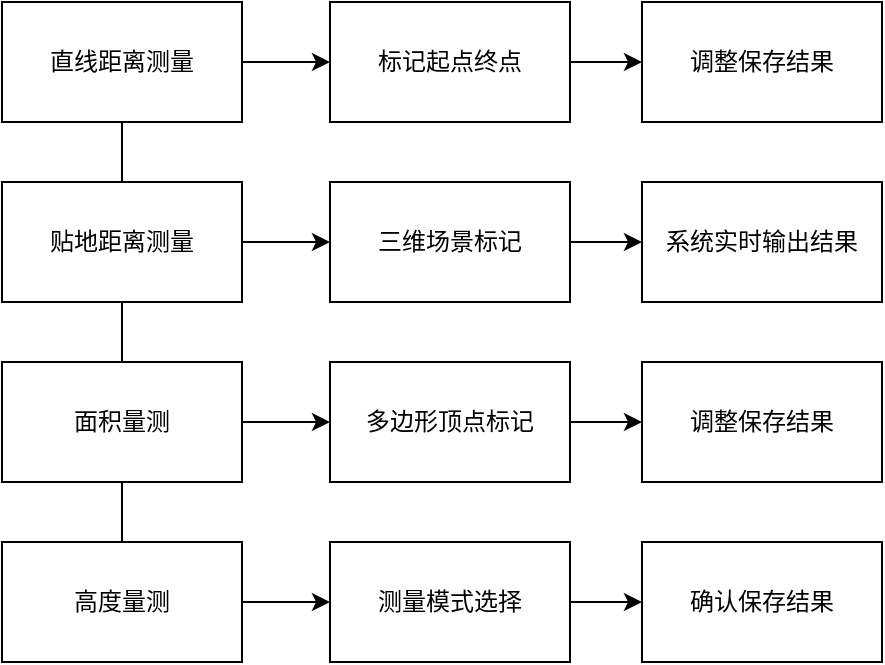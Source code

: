 <mxfile version="24.7.7">
  <diagram name="第 1 页" id="YyVgcnbKj1KslfMFZEIa">
    <mxGraphModel dx="1221" dy="725" grid="1" gridSize="10" guides="1" tooltips="1" connect="1" arrows="1" fold="1" page="1" pageScale="1" pageWidth="827" pageHeight="1169" math="0" shadow="0">
      <root>
        <mxCell id="0" />
        <mxCell id="1" parent="0" />
        <mxCell id="aAILvsh82I3loS7dKXgY-4" style="edgeStyle=orthogonalEdgeStyle;rounded=0;orthogonalLoop=1;jettySize=auto;html=1;exitX=1;exitY=0.5;exitDx=0;exitDy=0;" edge="1" parent="1" source="aAILvsh82I3loS7dKXgY-1" target="aAILvsh82I3loS7dKXgY-2">
          <mxGeometry relative="1" as="geometry" />
        </mxCell>
        <mxCell id="aAILvsh82I3loS7dKXgY-1" value="直线距离测量" style="rounded=0;whiteSpace=wrap;html=1;" vertex="1" parent="1">
          <mxGeometry x="190" y="210" width="120" height="60" as="geometry" />
        </mxCell>
        <mxCell id="aAILvsh82I3loS7dKXgY-5" style="edgeStyle=orthogonalEdgeStyle;rounded=0;orthogonalLoop=1;jettySize=auto;html=1;exitX=1;exitY=0.5;exitDx=0;exitDy=0;" edge="1" parent="1" source="aAILvsh82I3loS7dKXgY-2" target="aAILvsh82I3loS7dKXgY-3">
          <mxGeometry relative="1" as="geometry" />
        </mxCell>
        <mxCell id="aAILvsh82I3loS7dKXgY-2" value="标记起点终点" style="rounded=0;whiteSpace=wrap;html=1;" vertex="1" parent="1">
          <mxGeometry x="354" y="210" width="120" height="60" as="geometry" />
        </mxCell>
        <mxCell id="aAILvsh82I3loS7dKXgY-3" value="调整保存结果" style="rounded=0;whiteSpace=wrap;html=1;" vertex="1" parent="1">
          <mxGeometry x="510" y="210" width="120" height="60" as="geometry" />
        </mxCell>
        <mxCell id="aAILvsh82I3loS7dKXgY-9" style="edgeStyle=orthogonalEdgeStyle;rounded=0;orthogonalLoop=1;jettySize=auto;html=1;exitX=1;exitY=0.5;exitDx=0;exitDy=0;entryX=0;entryY=0.5;entryDx=0;entryDy=0;" edge="1" parent="1" source="aAILvsh82I3loS7dKXgY-6" target="aAILvsh82I3loS7dKXgY-7">
          <mxGeometry relative="1" as="geometry" />
        </mxCell>
        <mxCell id="aAILvsh82I3loS7dKXgY-21" value="" style="edgeStyle=orthogonalEdgeStyle;rounded=0;orthogonalLoop=1;jettySize=auto;html=1;endArrow=none;endFill=0;" edge="1" parent="1" source="aAILvsh82I3loS7dKXgY-6" target="aAILvsh82I3loS7dKXgY-1">
          <mxGeometry relative="1" as="geometry" />
        </mxCell>
        <mxCell id="aAILvsh82I3loS7dKXgY-22" style="edgeStyle=orthogonalEdgeStyle;rounded=0;orthogonalLoop=1;jettySize=auto;html=1;exitX=0.5;exitY=1;exitDx=0;exitDy=0;endArrow=none;endFill=0;" edge="1" parent="1" source="aAILvsh82I3loS7dKXgY-6" target="aAILvsh82I3loS7dKXgY-11">
          <mxGeometry relative="1" as="geometry" />
        </mxCell>
        <mxCell id="aAILvsh82I3loS7dKXgY-6" value="贴地距离测量" style="rounded=0;whiteSpace=wrap;html=1;" vertex="1" parent="1">
          <mxGeometry x="190" y="300" width="120" height="60" as="geometry" />
        </mxCell>
        <mxCell id="aAILvsh82I3loS7dKXgY-10" style="edgeStyle=orthogonalEdgeStyle;rounded=0;orthogonalLoop=1;jettySize=auto;html=1;exitX=1;exitY=0.5;exitDx=0;exitDy=0;" edge="1" parent="1" source="aAILvsh82I3loS7dKXgY-7" target="aAILvsh82I3loS7dKXgY-8">
          <mxGeometry relative="1" as="geometry" />
        </mxCell>
        <mxCell id="aAILvsh82I3loS7dKXgY-7" value="三维场景标记" style="rounded=0;whiteSpace=wrap;html=1;" vertex="1" parent="1">
          <mxGeometry x="354" y="300" width="120" height="60" as="geometry" />
        </mxCell>
        <mxCell id="aAILvsh82I3loS7dKXgY-8" value="系统实时输出结果" style="rounded=0;whiteSpace=wrap;html=1;" vertex="1" parent="1">
          <mxGeometry x="510" y="300" width="120" height="60" as="geometry" />
        </mxCell>
        <mxCell id="aAILvsh82I3loS7dKXgY-14" style="edgeStyle=orthogonalEdgeStyle;rounded=0;orthogonalLoop=1;jettySize=auto;html=1;exitX=1;exitY=0.5;exitDx=0;exitDy=0;entryX=0;entryY=0.5;entryDx=0;entryDy=0;" edge="1" parent="1" source="aAILvsh82I3loS7dKXgY-11" target="aAILvsh82I3loS7dKXgY-12">
          <mxGeometry relative="1" as="geometry" />
        </mxCell>
        <mxCell id="aAILvsh82I3loS7dKXgY-23" style="edgeStyle=orthogonalEdgeStyle;rounded=0;orthogonalLoop=1;jettySize=auto;html=1;exitX=0.5;exitY=1;exitDx=0;exitDy=0;endArrow=none;endFill=0;" edge="1" parent="1" source="aAILvsh82I3loS7dKXgY-11" target="aAILvsh82I3loS7dKXgY-16">
          <mxGeometry relative="1" as="geometry" />
        </mxCell>
        <mxCell id="aAILvsh82I3loS7dKXgY-11" value="面积量测" style="rounded=0;whiteSpace=wrap;html=1;" vertex="1" parent="1">
          <mxGeometry x="190" y="390" width="120" height="60" as="geometry" />
        </mxCell>
        <mxCell id="aAILvsh82I3loS7dKXgY-15" style="edgeStyle=orthogonalEdgeStyle;rounded=0;orthogonalLoop=1;jettySize=auto;html=1;exitX=1;exitY=0.5;exitDx=0;exitDy=0;" edge="1" parent="1" source="aAILvsh82I3loS7dKXgY-12" target="aAILvsh82I3loS7dKXgY-13">
          <mxGeometry relative="1" as="geometry" />
        </mxCell>
        <mxCell id="aAILvsh82I3loS7dKXgY-12" value="多边形顶点标记" style="rounded=0;whiteSpace=wrap;html=1;" vertex="1" parent="1">
          <mxGeometry x="354" y="390" width="120" height="60" as="geometry" />
        </mxCell>
        <mxCell id="aAILvsh82I3loS7dKXgY-13" value="调整保存结果" style="rounded=0;whiteSpace=wrap;html=1;" vertex="1" parent="1">
          <mxGeometry x="510" y="390" width="120" height="60" as="geometry" />
        </mxCell>
        <mxCell id="aAILvsh82I3loS7dKXgY-19" style="edgeStyle=orthogonalEdgeStyle;rounded=0;orthogonalLoop=1;jettySize=auto;html=1;exitX=1;exitY=0.5;exitDx=0;exitDy=0;" edge="1" parent="1" source="aAILvsh82I3loS7dKXgY-16" target="aAILvsh82I3loS7dKXgY-17">
          <mxGeometry relative="1" as="geometry" />
        </mxCell>
        <mxCell id="aAILvsh82I3loS7dKXgY-16" value="高度量测" style="rounded=0;whiteSpace=wrap;html=1;" vertex="1" parent="1">
          <mxGeometry x="190" y="480" width="120" height="60" as="geometry" />
        </mxCell>
        <mxCell id="aAILvsh82I3loS7dKXgY-20" style="edgeStyle=orthogonalEdgeStyle;rounded=0;orthogonalLoop=1;jettySize=auto;html=1;exitX=1;exitY=0.5;exitDx=0;exitDy=0;" edge="1" parent="1" source="aAILvsh82I3loS7dKXgY-17" target="aAILvsh82I3loS7dKXgY-18">
          <mxGeometry relative="1" as="geometry" />
        </mxCell>
        <mxCell id="aAILvsh82I3loS7dKXgY-17" value="测量模式选择" style="rounded=0;whiteSpace=wrap;html=1;" vertex="1" parent="1">
          <mxGeometry x="354" y="480" width="120" height="60" as="geometry" />
        </mxCell>
        <mxCell id="aAILvsh82I3loS7dKXgY-18" value="确认保存结果" style="rounded=0;whiteSpace=wrap;html=1;" vertex="1" parent="1">
          <mxGeometry x="510" y="480" width="120" height="60" as="geometry" />
        </mxCell>
      </root>
    </mxGraphModel>
  </diagram>
</mxfile>
